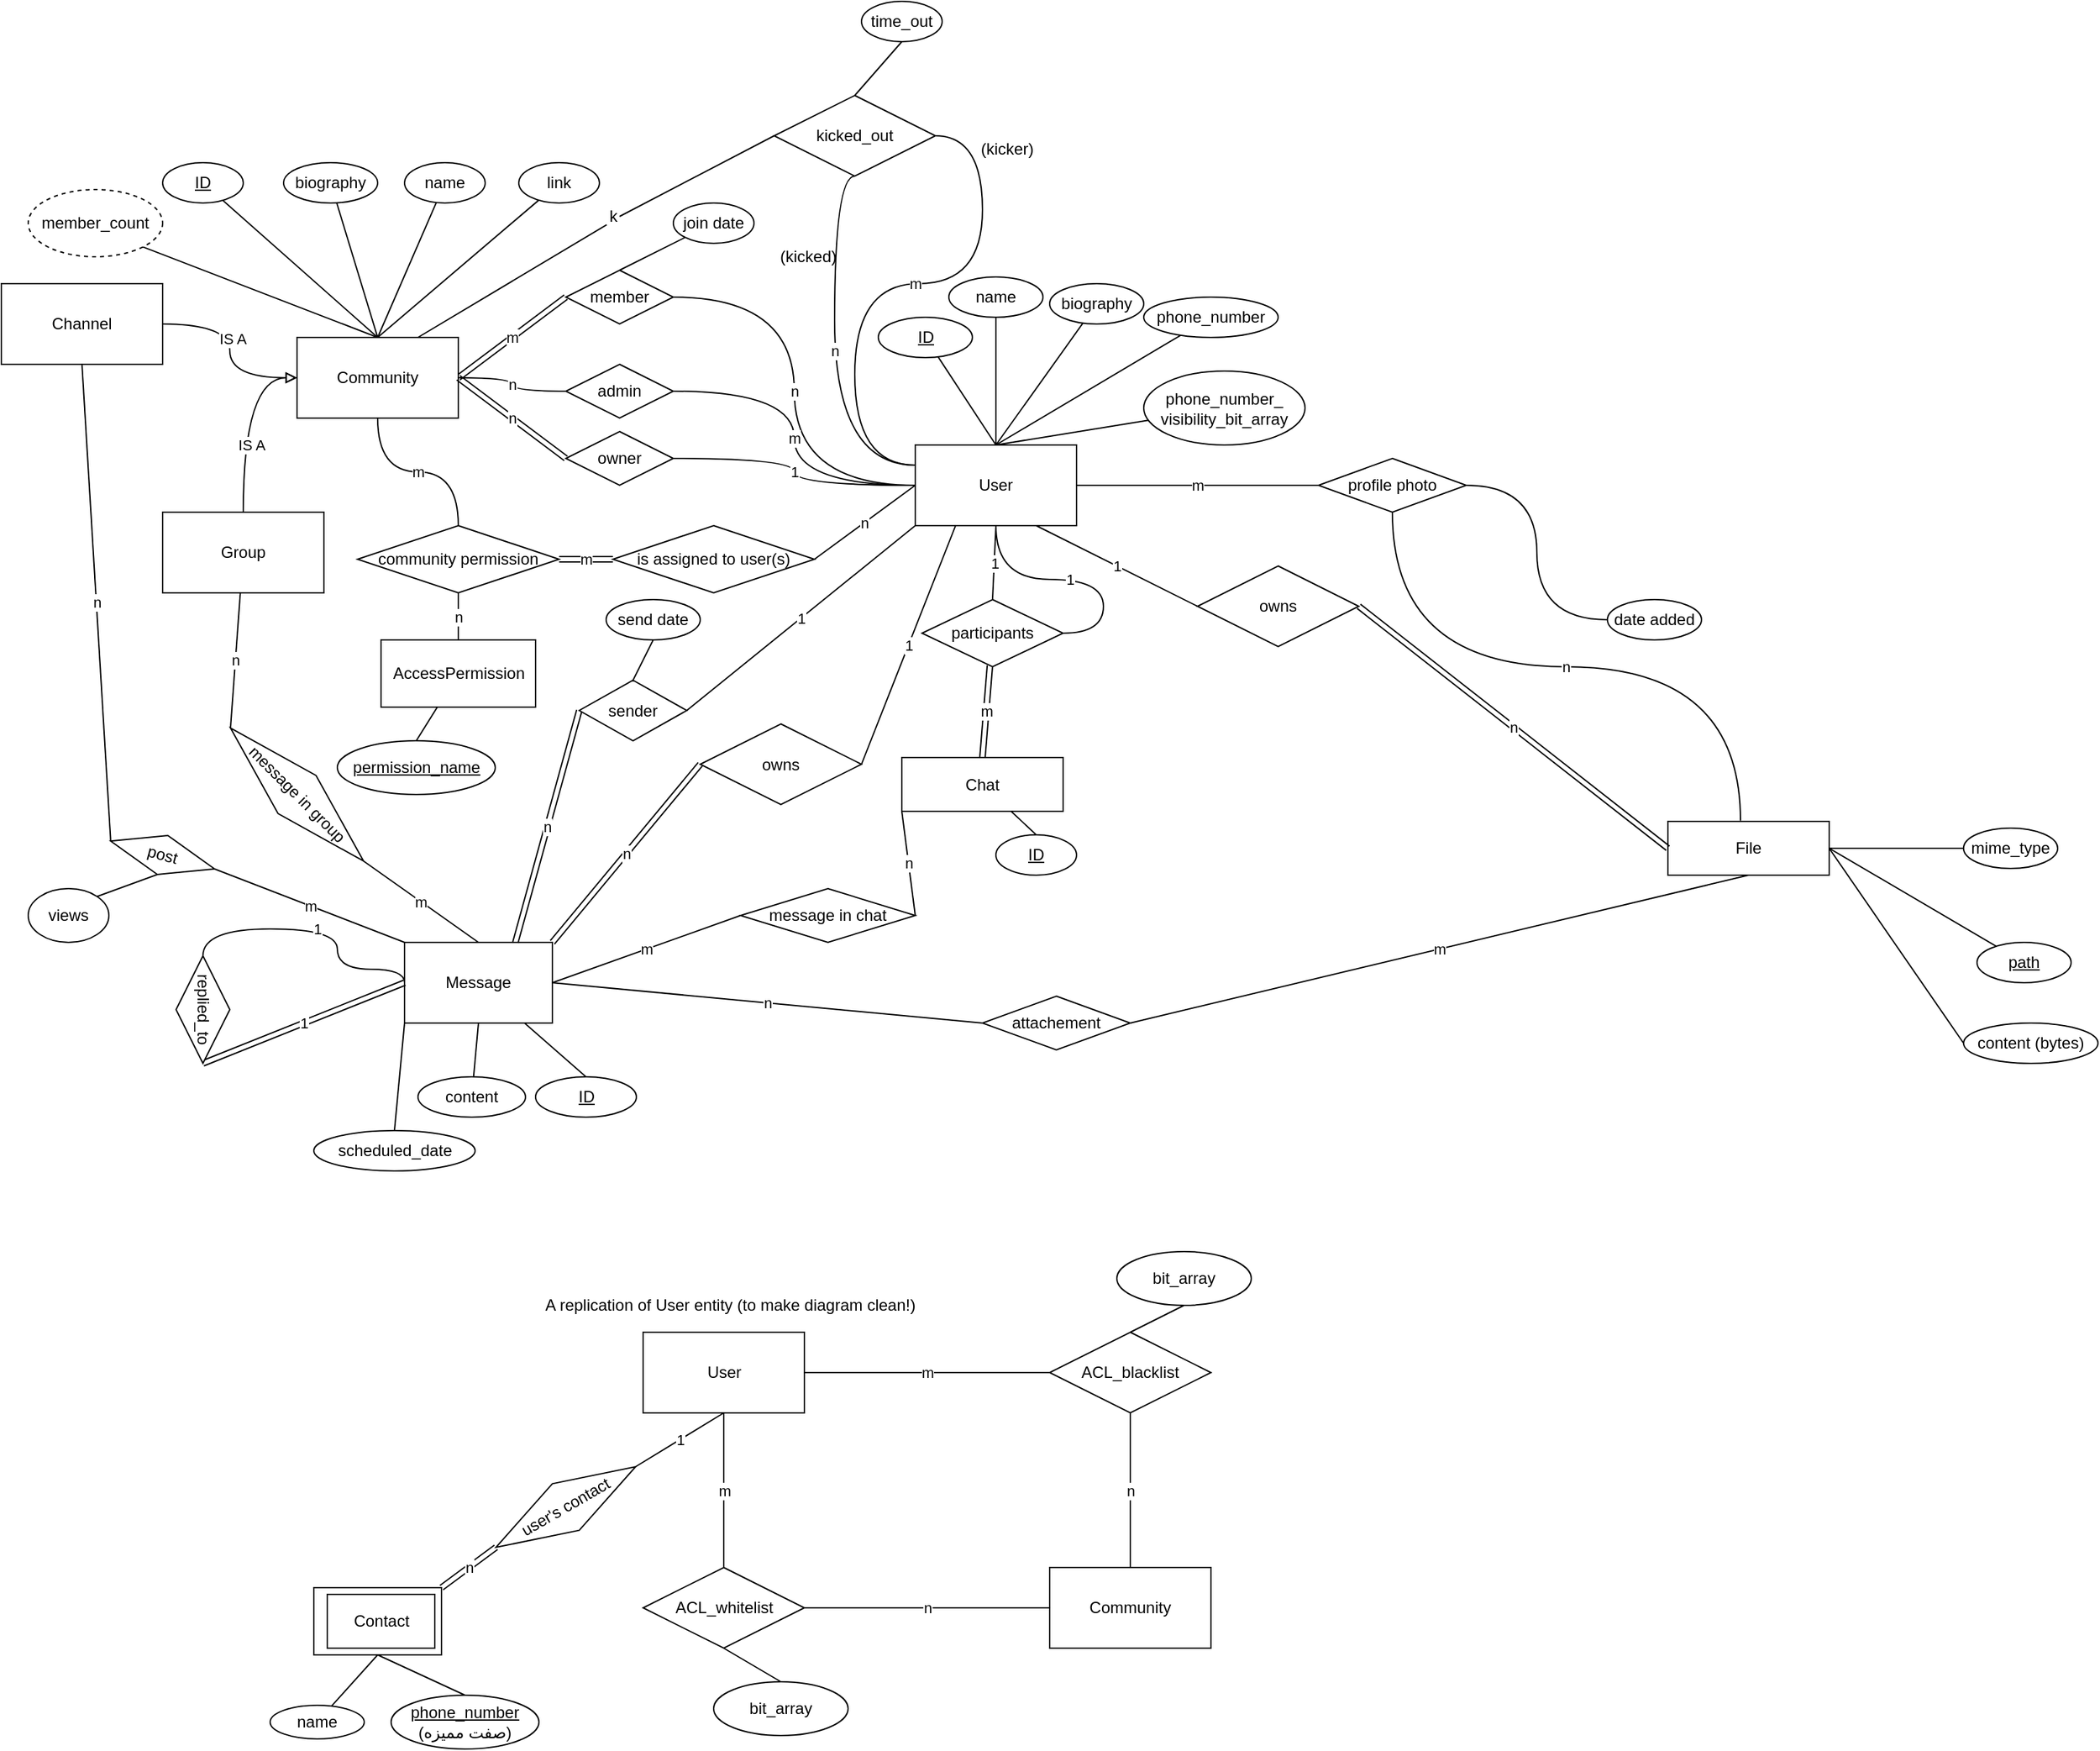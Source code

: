<mxfile version="14.0.1" type="device"><diagram id="_lCL3VRd95EIsPDW1RLc" name="Page-1"><mxGraphModel dx="1278" dy="2202" grid="1" gridSize="10" guides="1" tooltips="1" connect="1" arrows="1" fold="1" page="1" pageScale="1" pageWidth="1169" pageHeight="1654" math="0" shadow="0"><root><mxCell id="0"/><mxCell id="1" parent="0"/><mxCell id="Ea_ISK7L3w87K4YirpPS-17" style="edgeStyle=orthogonalEdgeStyle;curved=1;rounded=0;orthogonalLoop=1;jettySize=auto;html=1;exitX=0.5;exitY=0;exitDx=0;exitDy=0;startArrow=none;startFill=0;endArrow=block;endFill=0;strokeColor=#000000;entryX=0;entryY=0.5;entryDx=0;entryDy=0;entryPerimeter=0;" parent="1" source="RYO13VKIk0pGTePvBSoM-2" target="Ea_ISK7L3w87K4YirpPS-15" edge="1"><mxGeometry relative="1" as="geometry"><mxPoint x="200" y="150" as="targetPoint"/></mxGeometry></mxCell><mxCell id="Ea_ISK7L3w87K4YirpPS-19" value="IS A" style="edgeLabel;html=1;align=center;verticalAlign=middle;resizable=0;points=[];" parent="Ea_ISK7L3w87K4YirpPS-17" vertex="1" connectable="0"><mxGeometry x="-0.28" y="-6" relative="1" as="geometry"><mxPoint as="offset"/></mxGeometry></mxCell><mxCell id="Ea_ISK7L3w87K4YirpPS-93" value="n" style="edgeStyle=none;orthogonalLoop=1;jettySize=auto;html=1;entryX=0;entryY=0.5;entryDx=0;entryDy=0;startArrow=none;startFill=0;endArrow=none;endFill=0;strokeColor=#000000;" parent="1" source="RYO13VKIk0pGTePvBSoM-2" target="Ea_ISK7L3w87K4YirpPS-91" edge="1"><mxGeometry relative="1" as="geometry"/></mxCell><mxCell id="RYO13VKIk0pGTePvBSoM-2" value="Group" style="rounded=0;whiteSpace=wrap;html=1;" parent="1" vertex="1"><mxGeometry x="130" y="270" width="120" height="60" as="geometry"/></mxCell><mxCell id="Ea_ISK7L3w87K4YirpPS-22" value="n" style="edgeStyle=orthogonalEdgeStyle;curved=1;orthogonalLoop=1;jettySize=auto;html=1;exitX=0;exitY=0.5;exitDx=0;exitDy=0;entryX=1;entryY=0.5;entryDx=0;entryDy=0;startArrow=none;startFill=0;endArrow=none;endFill=0;strokeColor=#000000;" parent="1" source="RYO13VKIk0pGTePvBSoM-3" target="Ea_ISK7L3w87K4YirpPS-20" edge="1"><mxGeometry relative="1" as="geometry"/></mxCell><mxCell id="Ea_ISK7L3w87K4YirpPS-24" value="m" style="edgeStyle=orthogonalEdgeStyle;curved=1;orthogonalLoop=1;jettySize=auto;html=1;exitX=0;exitY=0.5;exitDx=0;exitDy=0;entryX=1;entryY=0.5;entryDx=0;entryDy=0;startArrow=none;startFill=0;endArrow=none;endFill=0;strokeColor=#000000;" parent="1" source="RYO13VKIk0pGTePvBSoM-3" target="Ea_ISK7L3w87K4YirpPS-23" edge="1"><mxGeometry relative="1" as="geometry"/></mxCell><mxCell id="Ea_ISK7L3w87K4YirpPS-76" value="1" style="edgeStyle=none;orthogonalLoop=1;jettySize=auto;html=1;exitX=0;exitY=1;exitDx=0;exitDy=0;entryX=1;entryY=0.5;entryDx=0;entryDy=0;startArrow=none;startFill=0;endArrow=none;endFill=0;strokeColor=#000000;" parent="1" source="RYO13VKIk0pGTePvBSoM-3" target="Ea_ISK7L3w87K4YirpPS-73" edge="1"><mxGeometry relative="1" as="geometry"/></mxCell><mxCell id="RYO13VKIk0pGTePvBSoM-3" value="User" style="rounded=0;whiteSpace=wrap;html=1;" parent="1" vertex="1"><mxGeometry x="690" y="220" width="120" height="60" as="geometry"/></mxCell><mxCell id="Ea_ISK7L3w87K4YirpPS-81" style="edgeStyle=none;orthogonalLoop=1;jettySize=auto;html=1;entryX=0.5;entryY=0;entryDx=0;entryDy=0;startArrow=none;startFill=0;endArrow=none;endFill=0;strokeColor=#000000;" parent="1" source="RYO13VKIk0pGTePvBSoM-4" target="Ea_ISK7L3w87K4YirpPS-80" edge="1"><mxGeometry relative="1" as="geometry"/></mxCell><mxCell id="Ea_ISK7L3w87K4YirpPS-87" value="n" style="edgeStyle=none;orthogonalLoop=1;jettySize=auto;html=1;exitX=1;exitY=0.5;exitDx=0;exitDy=0;entryX=0;entryY=0.5;entryDx=0;entryDy=0;startArrow=none;startFill=0;endArrow=none;endFill=0;strokeColor=#000000;" parent="1" source="RYO13VKIk0pGTePvBSoM-4" target="Ea_ISK7L3w87K4YirpPS-85" edge="1"><mxGeometry relative="1" as="geometry"/></mxCell><mxCell id="Ea_ISK7L3w87K4YirpPS-124" style="edgeStyle=none;orthogonalLoop=1;jettySize=auto;html=1;exitX=0;exitY=1;exitDx=0;exitDy=0;entryX=0.5;entryY=0;entryDx=0;entryDy=0;startArrow=none;startFill=0;endArrow=none;endFill=0;strokeColor=#000000;" parent="1" source="RYO13VKIk0pGTePvBSoM-4" target="Ea_ISK7L3w87K4YirpPS-123" edge="1"><mxGeometry relative="1" as="geometry"/></mxCell><mxCell id="Ea_ISK7L3w87K4YirpPS-126" value="1" style="edgeStyle=orthogonalEdgeStyle;orthogonalLoop=1;jettySize=auto;html=1;exitX=0;exitY=0.5;exitDx=0;exitDy=0;entryX=0;entryY=0.5;entryDx=0;entryDy=0;startArrow=none;startFill=0;endArrow=none;endFill=0;strokeColor=#000000;curved=1;" parent="1" source="RYO13VKIk0pGTePvBSoM-4" target="Ea_ISK7L3w87K4YirpPS-125" edge="1"><mxGeometry relative="1" as="geometry"><Array as="points"><mxPoint x="310" y="610"/><mxPoint x="260" y="610"/><mxPoint x="260" y="580"/><mxPoint x="160" y="580"/></Array></mxGeometry></mxCell><mxCell id="RYO13VKIk0pGTePvBSoM-4" value="Message" style="rounded=0;whiteSpace=wrap;html=1;" parent="1" vertex="1"><mxGeometry x="310" y="590" width="110" height="60" as="geometry"/></mxCell><mxCell id="Ea_ISK7L3w87K4YirpPS-65" style="edgeStyle=none;orthogonalLoop=1;jettySize=auto;html=1;entryX=0.5;entryY=0;entryDx=0;entryDy=0;startArrow=none;startFill=0;endArrow=none;endFill=0;strokeColor=#000000;" parent="1" source="RYO13VKIk0pGTePvBSoM-5" target="Ea_ISK7L3w87K4YirpPS-64" edge="1"><mxGeometry relative="1" as="geometry"/></mxCell><mxCell id="RYO13VKIk0pGTePvBSoM-5" value="AccessPermission" style="rounded=0;whiteSpace=wrap;html=1;" parent="1" vertex="1"><mxGeometry x="292.5" y="365" width="115" height="50" as="geometry"/></mxCell><mxCell id="Ea_ISK7L3w87K4YirpPS-47" style="edgeStyle=orthogonalEdgeStyle;curved=1;orthogonalLoop=1;jettySize=auto;html=1;entryX=0;entryY=0.5;entryDx=0;entryDy=0;startArrow=none;startFill=0;endArrow=none;endFill=0;strokeColor=#000000;" parent="1" source="RYO13VKIk0pGTePvBSoM-6" target="Ea_ISK7L3w87K4YirpPS-46" edge="1"><mxGeometry relative="1" as="geometry"/></mxCell><mxCell id="Ea_ISK7L3w87K4YirpPS-86" value="m" style="orthogonalLoop=1;jettySize=auto;html=1;exitX=0.5;exitY=1;exitDx=0;exitDy=0;entryX=1;entryY=0.5;entryDx=0;entryDy=0;startArrow=none;startFill=0;endArrow=none;endFill=0;strokeColor=#000000;" parent="1" source="RYO13VKIk0pGTePvBSoM-6" target="Ea_ISK7L3w87K4YirpPS-85" edge="1"><mxGeometry relative="1" as="geometry"/></mxCell><mxCell id="RYO13VKIk0pGTePvBSoM-6" value="File" style="rounded=0;whiteSpace=wrap;html=1;" parent="1" vertex="1"><mxGeometry x="1250" y="500" width="120" height="40" as="geometry"/></mxCell><mxCell id="Ea_ISK7L3w87K4YirpPS-16" style="edgeStyle=orthogonalEdgeStyle;curved=1;rounded=0;orthogonalLoop=1;jettySize=auto;html=1;entryX=0;entryY=0.5;entryDx=0;entryDy=0;startArrow=none;startFill=0;endArrow=block;endFill=0;strokeColor=#000000;" parent="1" source="Ea_ISK7L3w87K4YirpPS-1" target="Ea_ISK7L3w87K4YirpPS-15" edge="1"><mxGeometry relative="1" as="geometry"/></mxCell><mxCell id="Ea_ISK7L3w87K4YirpPS-18" value="IS A" style="edgeLabel;html=1;align=center;verticalAlign=middle;resizable=0;points=[];" parent="Ea_ISK7L3w87K4YirpPS-16" vertex="1" connectable="0"><mxGeometry x="-0.138" y="2" relative="1" as="geometry"><mxPoint as="offset"/></mxGeometry></mxCell><mxCell id="Ea_ISK7L3w87K4YirpPS-90" value="n" style="edgeStyle=none;orthogonalLoop=1;jettySize=auto;html=1;exitX=0.5;exitY=1;exitDx=0;exitDy=0;entryX=0;entryY=0.5;entryDx=0;entryDy=0;startArrow=none;startFill=0;endArrow=none;endFill=0;strokeColor=#000000;" parent="1" source="Ea_ISK7L3w87K4YirpPS-1" target="Ea_ISK7L3w87K4YirpPS-88" edge="1"><mxGeometry relative="1" as="geometry"/></mxCell><mxCell id="Ea_ISK7L3w87K4YirpPS-1" value="Channel" style="rounded=0;whiteSpace=wrap;html=1;" parent="1" vertex="1"><mxGeometry x="10" y="100" width="120" height="60" as="geometry"/></mxCell><mxCell id="Ea_ISK7L3w87K4YirpPS-63" style="edgeStyle=none;orthogonalLoop=1;jettySize=auto;html=1;entryX=0.5;entryY=0;entryDx=0;entryDy=0;startArrow=none;startFill=0;endArrow=none;endFill=0;strokeColor=#000000;" parent="1" source="Ea_ISK7L3w87K4YirpPS-2" target="Ea_ISK7L3w87K4YirpPS-62" edge="1"><mxGeometry relative="1" as="geometry"/></mxCell><mxCell id="Ea_ISK7L3w87K4YirpPS-96" value="n" style="edgeStyle=none;orthogonalLoop=1;jettySize=auto;html=1;exitX=0;exitY=1;exitDx=0;exitDy=0;entryX=1;entryY=0.5;entryDx=0;entryDy=0;startArrow=none;startFill=0;endArrow=none;endFill=0;strokeColor=#000000;" parent="1" source="Ea_ISK7L3w87K4YirpPS-2" target="Ea_ISK7L3w87K4YirpPS-95" edge="1"><mxGeometry relative="1" as="geometry"/></mxCell><mxCell id="Ea_ISK7L3w87K4YirpPS-2" value="Chat" style="rounded=0;whiteSpace=wrap;html=1;" parent="1" vertex="1"><mxGeometry x="680" y="452.5" width="120" height="40" as="geometry"/></mxCell><mxCell id="Ea_ISK7L3w87K4YirpPS-48" style="orthogonalLoop=1;jettySize=auto;html=1;entryX=0.5;entryY=0;entryDx=0;entryDy=0;startArrow=none;startFill=0;endArrow=none;endFill=0;strokeColor=#000000;" parent="1" source="Ea_ISK7L3w87K4YirpPS-3" target="Ea_ISK7L3w87K4YirpPS-15" edge="1"><mxGeometry relative="1" as="geometry"/></mxCell><mxCell id="Ea_ISK7L3w87K4YirpPS-3" value="&lt;u&gt;ID&lt;/u&gt;" style="ellipse;whiteSpace=wrap;html=1;" parent="1" vertex="1"><mxGeometry x="130" y="10" width="60" height="30" as="geometry"/></mxCell><mxCell id="Ea_ISK7L3w87K4YirpPS-50" style="edgeStyle=none;orthogonalLoop=1;jettySize=auto;html=1;startArrow=none;startFill=0;endArrow=none;endFill=0;strokeColor=#000000;" parent="1" source="Ea_ISK7L3w87K4YirpPS-4" edge="1"><mxGeometry relative="1" as="geometry"><mxPoint x="290" y="140" as="targetPoint"/></mxGeometry></mxCell><mxCell id="Ea_ISK7L3w87K4YirpPS-4" value="name" style="ellipse;whiteSpace=wrap;html=1;" parent="1" vertex="1"><mxGeometry x="310" y="10" width="60" height="30" as="geometry"/></mxCell><mxCell id="Ea_ISK7L3w87K4YirpPS-49" style="edgeStyle=none;orthogonalLoop=1;jettySize=auto;html=1;entryX=0.5;entryY=0;entryDx=0;entryDy=0;startArrow=none;startFill=0;endArrow=none;endFill=0;strokeColor=#000000;" parent="1" source="Ea_ISK7L3w87K4YirpPS-5" target="Ea_ISK7L3w87K4YirpPS-15" edge="1"><mxGeometry relative="1" as="geometry"/></mxCell><mxCell id="Ea_ISK7L3w87K4YirpPS-5" value="biography" style="ellipse;whiteSpace=wrap;html=1;" parent="1" vertex="1"><mxGeometry x="220" y="10" width="70" height="30" as="geometry"/></mxCell><mxCell id="Ea_ISK7L3w87K4YirpPS-51" style="edgeStyle=none;orthogonalLoop=1;jettySize=auto;html=1;entryX=0.5;entryY=0;entryDx=0;entryDy=0;startArrow=none;startFill=0;endArrow=none;endFill=0;strokeColor=#000000;" parent="1" source="Ea_ISK7L3w87K4YirpPS-6" target="Ea_ISK7L3w87K4YirpPS-15" edge="1"><mxGeometry relative="1" as="geometry"/></mxCell><mxCell id="Ea_ISK7L3w87K4YirpPS-6" value="link" style="ellipse;whiteSpace=wrap;html=1;" parent="1" vertex="1"><mxGeometry x="395" y="10" width="60" height="30" as="geometry"/></mxCell><mxCell id="Ea_ISK7L3w87K4YirpPS-21" value="m" style="orthogonalLoop=1;jettySize=auto;html=1;exitX=1;exitY=0.5;exitDx=0;exitDy=0;entryX=0;entryY=0.5;entryDx=0;entryDy=0;startArrow=none;startFill=0;endArrow=none;endFill=0;strokeColor=#000000;shape=link;" parent="1" source="Ea_ISK7L3w87K4YirpPS-15" target="Ea_ISK7L3w87K4YirpPS-20" edge="1"><mxGeometry relative="1" as="geometry"/></mxCell><mxCell id="Ea_ISK7L3w87K4YirpPS-15" value="Community" style="rounded=0;whiteSpace=wrap;html=1;" parent="1" vertex="1"><mxGeometry x="230" y="140" width="120" height="60" as="geometry"/></mxCell><mxCell id="Ea_ISK7L3w87K4YirpPS-20" value="member" style="rhombus;whiteSpace=wrap;html=1;" parent="1" vertex="1"><mxGeometry x="430" y="90" width="80" height="40" as="geometry"/></mxCell><mxCell id="Ea_ISK7L3w87K4YirpPS-25" value="n" style="edgeStyle=orthogonalEdgeStyle;curved=1;orthogonalLoop=1;jettySize=auto;html=1;exitX=0;exitY=0.5;exitDx=0;exitDy=0;entryX=1;entryY=0.5;entryDx=0;entryDy=0;startArrow=none;startFill=0;endArrow=none;endFill=0;strokeColor=#000000;" parent="1" source="Ea_ISK7L3w87K4YirpPS-23" target="Ea_ISK7L3w87K4YirpPS-15" edge="1"><mxGeometry relative="1" as="geometry"/></mxCell><mxCell id="Ea_ISK7L3w87K4YirpPS-23" value="admin" style="rhombus;whiteSpace=wrap;html=1;" parent="1" vertex="1"><mxGeometry x="430" y="160" width="80" height="40" as="geometry"/></mxCell><mxCell id="Ea_ISK7L3w87K4YirpPS-29" value="m" style="edgeStyle=orthogonalEdgeStyle;curved=1;orthogonalLoop=1;jettySize=auto;html=1;entryX=0.5;entryY=1;entryDx=0;entryDy=0;startArrow=none;startFill=0;endArrow=none;endFill=0;strokeColor=#000000;" parent="1" source="Ea_ISK7L3w87K4YirpPS-28" target="Ea_ISK7L3w87K4YirpPS-15" edge="1"><mxGeometry relative="1" as="geometry"/></mxCell><mxCell id="Ea_ISK7L3w87K4YirpPS-30" value="n" style="edgeStyle=orthogonalEdgeStyle;curved=1;orthogonalLoop=1;jettySize=auto;html=1;exitX=0.5;exitY=1;exitDx=0;exitDy=0;entryX=0.5;entryY=0;entryDx=0;entryDy=0;startArrow=none;startFill=0;endArrow=none;endFill=0;strokeColor=#000000;" parent="1" source="Ea_ISK7L3w87K4YirpPS-28" target="RYO13VKIk0pGTePvBSoM-5" edge="1"><mxGeometry relative="1" as="geometry"/></mxCell><mxCell id="Ea_ISK7L3w87K4YirpPS-28" value="community permission" style="rhombus;whiteSpace=wrap;html=1;" parent="1" vertex="1"><mxGeometry x="275" y="280" width="150" height="50" as="geometry"/></mxCell><mxCell id="Ea_ISK7L3w87K4YirpPS-66" value="n" style="edgeStyle=none;orthogonalLoop=1;jettySize=auto;html=1;exitX=1;exitY=0.5;exitDx=0;exitDy=0;entryX=0;entryY=0.5;entryDx=0;entryDy=0;startArrow=none;startFill=0;endArrow=none;endFill=0;strokeColor=#000000;" parent="1" source="Ea_ISK7L3w87K4YirpPS-33" target="RYO13VKIk0pGTePvBSoM-3" edge="1"><mxGeometry relative="1" as="geometry"/></mxCell><mxCell id="Ea_ISK7L3w87K4YirpPS-68" value="m" style="edgeStyle=none;orthogonalLoop=1;jettySize=auto;html=1;exitX=0;exitY=0.5;exitDx=0;exitDy=0;entryX=1;entryY=0.5;entryDx=0;entryDy=0;startArrow=none;startFill=0;endArrow=none;endFill=0;strokeColor=#000000;shape=link;" parent="1" source="Ea_ISK7L3w87K4YirpPS-33" target="Ea_ISK7L3w87K4YirpPS-28" edge="1"><mxGeometry relative="1" as="geometry"/></mxCell><mxCell id="Ea_ISK7L3w87K4YirpPS-33" value="is assigned to user(s)" style="rhombus;whiteSpace=wrap;html=1;" parent="1" vertex="1"><mxGeometry x="465" y="280" width="150" height="50" as="geometry"/></mxCell><mxCell id="Ea_ISK7L3w87K4YirpPS-52" style="edgeStyle=none;orthogonalLoop=1;jettySize=auto;html=1;entryX=0.5;entryY=0;entryDx=0;entryDy=0;startArrow=none;startFill=0;endArrow=none;endFill=0;strokeColor=#000000;" parent="1" source="Ea_ISK7L3w87K4YirpPS-37" target="RYO13VKIk0pGTePvBSoM-3" edge="1"><mxGeometry relative="1" as="geometry"/></mxCell><mxCell id="Ea_ISK7L3w87K4YirpPS-37" value="&lt;u&gt;ID&lt;/u&gt;" style="ellipse;whiteSpace=wrap;html=1;" parent="1" vertex="1"><mxGeometry x="662.5" y="125" width="70" height="30" as="geometry"/></mxCell><mxCell id="Ea_ISK7L3w87K4YirpPS-54" style="edgeStyle=none;orthogonalLoop=1;jettySize=auto;html=1;entryX=0.5;entryY=0;entryDx=0;entryDy=0;startArrow=none;startFill=0;endArrow=none;endFill=0;strokeColor=#000000;" parent="1" source="Ea_ISK7L3w87K4YirpPS-38" target="RYO13VKIk0pGTePvBSoM-3" edge="1"><mxGeometry relative="1" as="geometry"/></mxCell><mxCell id="Ea_ISK7L3w87K4YirpPS-38" value="biography" style="ellipse;whiteSpace=wrap;html=1;" parent="1" vertex="1"><mxGeometry x="790" y="100" width="70" height="30" as="geometry"/></mxCell><mxCell id="Ea_ISK7L3w87K4YirpPS-53" style="edgeStyle=none;orthogonalLoop=1;jettySize=auto;html=1;startArrow=none;startFill=0;endArrow=none;endFill=0;strokeColor=#000000;" parent="1" source="Ea_ISK7L3w87K4YirpPS-39" edge="1"><mxGeometry relative="1" as="geometry"><mxPoint x="750" y="220" as="targetPoint"/></mxGeometry></mxCell><mxCell id="Ea_ISK7L3w87K4YirpPS-39" value="name" style="ellipse;whiteSpace=wrap;html=1;" parent="1" vertex="1"><mxGeometry x="715" y="95" width="70" height="30" as="geometry"/></mxCell><mxCell id="Ea_ISK7L3w87K4YirpPS-55" style="edgeStyle=none;orthogonalLoop=1;jettySize=auto;html=1;startArrow=none;startFill=0;endArrow=none;endFill=0;strokeColor=#000000;" parent="1" source="Ea_ISK7L3w87K4YirpPS-40" edge="1"><mxGeometry relative="1" as="geometry"><mxPoint x="750" y="220" as="targetPoint"/></mxGeometry></mxCell><mxCell id="Ea_ISK7L3w87K4YirpPS-40" value="phone_number" style="ellipse;whiteSpace=wrap;html=1;" parent="1" vertex="1"><mxGeometry x="860" y="110" width="100" height="30" as="geometry"/></mxCell><mxCell id="Ea_ISK7L3w87K4YirpPS-43" value="n" style="edgeStyle=orthogonalEdgeStyle;curved=1;orthogonalLoop=1;jettySize=auto;html=1;exitX=0.5;exitY=1;exitDx=0;exitDy=0;entryX=0.45;entryY=-0.017;entryDx=0;entryDy=0;entryPerimeter=0;startArrow=none;startFill=0;endArrow=none;endFill=0;strokeColor=#000000;" parent="1" source="Ea_ISK7L3w87K4YirpPS-41" target="RYO13VKIk0pGTePvBSoM-6" edge="1"><mxGeometry relative="1" as="geometry"/></mxCell><mxCell id="Ea_ISK7L3w87K4YirpPS-45" style="edgeStyle=orthogonalEdgeStyle;curved=1;orthogonalLoop=1;jettySize=auto;html=1;entryX=0;entryY=0.5;entryDx=0;entryDy=0;startArrow=none;startFill=0;endArrow=none;endFill=0;strokeColor=#000000;" parent="1" source="Ea_ISK7L3w87K4YirpPS-41" target="Ea_ISK7L3w87K4YirpPS-44" edge="1"><mxGeometry relative="1" as="geometry"/></mxCell><mxCell id="Ea_ISK7L3w87K4YirpPS-41" value="profile photo" style="rhombus;whiteSpace=wrap;html=1;" parent="1" vertex="1"><mxGeometry x="990" y="230" width="110" height="40" as="geometry"/></mxCell><mxCell id="Ea_ISK7L3w87K4YirpPS-44" value="date added" style="ellipse;whiteSpace=wrap;html=1;" parent="1" vertex="1"><mxGeometry x="1205" y="335" width="70" height="30" as="geometry"/></mxCell><mxCell id="Ea_ISK7L3w87K4YirpPS-46" value="mime_type" style="ellipse;whiteSpace=wrap;html=1;" parent="1" vertex="1"><mxGeometry x="1470" y="505" width="70" height="30" as="geometry"/></mxCell><mxCell id="Ea_ISK7L3w87K4YirpPS-58" style="edgeStyle=none;orthogonalLoop=1;jettySize=auto;html=1;entryX=1;entryY=0.5;entryDx=0;entryDy=0;startArrow=none;startFill=0;endArrow=none;endFill=0;strokeColor=#000000;" parent="1" source="Ea_ISK7L3w87K4YirpPS-57" target="RYO13VKIk0pGTePvBSoM-6" edge="1"><mxGeometry relative="1" as="geometry"/></mxCell><mxCell id="Ea_ISK7L3w87K4YirpPS-57" value="&lt;u&gt;path&lt;/u&gt;" style="ellipse;whiteSpace=wrap;html=1;" parent="1" vertex="1"><mxGeometry x="1480" y="590" width="70" height="30" as="geometry"/></mxCell><mxCell id="Ea_ISK7L3w87K4YirpPS-60" value="m" style="edgeStyle=none;orthogonalLoop=1;jettySize=auto;html=1;entryX=0.5;entryY=0;entryDx=0;entryDy=0;startArrow=none;startFill=0;endArrow=none;endFill=0;strokeColor=#000000;shape=link;" parent="1" source="Ea_ISK7L3w87K4YirpPS-59" target="Ea_ISK7L3w87K4YirpPS-2" edge="1"><mxGeometry relative="1" as="geometry"/></mxCell><mxCell id="Ea_ISK7L3w87K4YirpPS-59" value="participants" style="rhombus;whiteSpace=wrap;html=1;" parent="1" vertex="1"><mxGeometry x="695" y="335" width="105" height="50" as="geometry"/></mxCell><mxCell id="Ea_ISK7L3w87K4YirpPS-62" value="&lt;u&gt;ID&lt;/u&gt;" style="ellipse;whiteSpace=wrap;html=1;" parent="1" vertex="1"><mxGeometry x="750" y="510" width="60" height="30" as="geometry"/></mxCell><mxCell id="Ea_ISK7L3w87K4YirpPS-64" value="&lt;u&gt;permission_name&lt;/u&gt;" style="ellipse;whiteSpace=wrap;html=1;" parent="1" vertex="1"><mxGeometry x="260" y="440" width="117.5" height="40" as="geometry"/></mxCell><mxCell id="Ea_ISK7L3w87K4YirpPS-70" style="edgeStyle=none;orthogonalLoop=1;jettySize=auto;html=1;entryX=0.5;entryY=0;entryDx=0;entryDy=0;startArrow=none;startFill=0;endArrow=none;endFill=0;strokeColor=#000000;" parent="1" source="Ea_ISK7L3w87K4YirpPS-69" target="Ea_ISK7L3w87K4YirpPS-20" edge="1"><mxGeometry relative="1" as="geometry"/></mxCell><mxCell id="Ea_ISK7L3w87K4YirpPS-69" value="join date" style="ellipse;whiteSpace=wrap;html=1;" parent="1" vertex="1"><mxGeometry x="510" y="40" width="60" height="30" as="geometry"/></mxCell><mxCell id="Ea_ISK7L3w87K4YirpPS-77" value="n" style="edgeStyle=none;orthogonalLoop=1;jettySize=auto;html=1;exitX=0;exitY=0.5;exitDx=0;exitDy=0;entryX=0.75;entryY=0;entryDx=0;entryDy=0;startArrow=none;startFill=0;endArrow=none;endFill=0;strokeColor=#000000;shape=link;" parent="1" source="Ea_ISK7L3w87K4YirpPS-73" target="RYO13VKIk0pGTePvBSoM-4" edge="1"><mxGeometry relative="1" as="geometry"/></mxCell><mxCell id="Ea_ISK7L3w87K4YirpPS-73" value="sender" style="rhombus;whiteSpace=wrap;html=1;" parent="1" vertex="1"><mxGeometry x="440" y="395" width="80" height="45" as="geometry"/></mxCell><mxCell id="Ea_ISK7L3w87K4YirpPS-94" style="edgeStyle=none;orthogonalLoop=1;jettySize=auto;html=1;exitX=0.5;exitY=1;exitDx=0;exitDy=0;entryX=0.5;entryY=0;entryDx=0;entryDy=0;startArrow=none;startFill=0;endArrow=none;endFill=0;strokeColor=#000000;" parent="1" source="Ea_ISK7L3w87K4YirpPS-78" target="Ea_ISK7L3w87K4YirpPS-73" edge="1"><mxGeometry relative="1" as="geometry"/></mxCell><mxCell id="Ea_ISK7L3w87K4YirpPS-78" value="send date" style="ellipse;whiteSpace=wrap;html=1;" parent="1" vertex="1"><mxGeometry x="460" y="335" width="70" height="30" as="geometry"/></mxCell><mxCell id="Ea_ISK7L3w87K4YirpPS-80" value="&lt;u&gt;ID&lt;/u&gt;" style="ellipse;whiteSpace=wrap;html=1;" parent="1" vertex="1"><mxGeometry x="407.5" y="690" width="75" height="30" as="geometry"/></mxCell><mxCell id="Ea_ISK7L3w87K4YirpPS-83" style="edgeStyle=none;orthogonalLoop=1;jettySize=auto;html=1;entryX=0.5;entryY=1;entryDx=0;entryDy=0;startArrow=none;startFill=0;endArrow=none;endFill=0;strokeColor=#000000;" parent="1" source="Ea_ISK7L3w87K4YirpPS-82" target="RYO13VKIk0pGTePvBSoM-4" edge="1"><mxGeometry relative="1" as="geometry"/></mxCell><mxCell id="Ea_ISK7L3w87K4YirpPS-82" value="content" style="ellipse;whiteSpace=wrap;html=1;" parent="1" vertex="1"><mxGeometry x="320" y="690" width="80" height="30" as="geometry"/></mxCell><mxCell id="Ea_ISK7L3w87K4YirpPS-85" value="attachement" style="rhombus;whiteSpace=wrap;html=1;" parent="1" vertex="1"><mxGeometry x="740" y="630" width="110" height="40" as="geometry"/></mxCell><mxCell id="Ea_ISK7L3w87K4YirpPS-89" value="m" style="edgeStyle=none;orthogonalLoop=1;jettySize=auto;html=1;entryX=0;entryY=0;entryDx=0;entryDy=0;startArrow=none;startFill=0;endArrow=none;endFill=0;strokeColor=#000000;exitX=1;exitY=0.5;exitDx=0;exitDy=0;" parent="1" source="Ea_ISK7L3w87K4YirpPS-88" target="RYO13VKIk0pGTePvBSoM-4" edge="1"><mxGeometry relative="1" as="geometry"/></mxCell><mxCell id="Ea_ISK7L3w87K4YirpPS-88" value="post" style="rhombus;whiteSpace=wrap;html=1;rotation=15;" parent="1" vertex="1"><mxGeometry x="90" y="510" width="80" height="30" as="geometry"/></mxCell><mxCell id="Ea_ISK7L3w87K4YirpPS-92" value="m" style="orthogonalLoop=1;jettySize=auto;html=1;exitX=1;exitY=0.5;exitDx=0;exitDy=0;startArrow=none;startFill=0;endArrow=none;endFill=0;strokeColor=#000000;entryX=0.5;entryY=0;entryDx=0;entryDy=0;" parent="1" source="Ea_ISK7L3w87K4YirpPS-91" target="RYO13VKIk0pGTePvBSoM-4" edge="1"><mxGeometry relative="1" as="geometry"><mxPoint x="350" y="540" as="targetPoint"/></mxGeometry></mxCell><mxCell id="Ea_ISK7L3w87K4YirpPS-91" value="message in group" style="rhombus;whiteSpace=wrap;html=1;rotation=45;" parent="1" vertex="1"><mxGeometry x="160" y="460" width="140" height="40" as="geometry"/></mxCell><mxCell id="Ea_ISK7L3w87K4YirpPS-97" value="m" style="edgeStyle=none;orthogonalLoop=1;jettySize=auto;html=1;exitX=0;exitY=0.5;exitDx=0;exitDy=0;entryX=1;entryY=0.5;entryDx=0;entryDy=0;startArrow=none;startFill=0;endArrow=none;endFill=0;strokeColor=#000000;" parent="1" source="Ea_ISK7L3w87K4YirpPS-95" target="RYO13VKIk0pGTePvBSoM-4" edge="1"><mxGeometry relative="1" as="geometry"/></mxCell><mxCell id="Ea_ISK7L3w87K4YirpPS-95" value="message in chat" style="rhombus;whiteSpace=wrap;html=1;" parent="1" vertex="1"><mxGeometry x="560" y="550" width="130" height="40" as="geometry"/></mxCell><mxCell id="Ea_ISK7L3w87K4YirpPS-100" style="edgeStyle=none;orthogonalLoop=1;jettySize=auto;html=1;exitX=1;exitY=1;exitDx=0;exitDy=0;startArrow=none;startFill=0;endArrow=none;endFill=0;strokeColor=#000000;" parent="1" source="Ea_ISK7L3w87K4YirpPS-99" edge="1"><mxGeometry relative="1" as="geometry"><mxPoint x="290" y="140" as="targetPoint"/></mxGeometry></mxCell><mxCell id="Ea_ISK7L3w87K4YirpPS-99" value="member_count" style="ellipse;whiteSpace=wrap;html=1;dashed=1;" parent="1" vertex="1"><mxGeometry x="30" y="30" width="100" height="50" as="geometry"/></mxCell><mxCell id="Ea_ISK7L3w87K4YirpPS-103" value="1" style="edgeStyle=orthogonalEdgeStyle;orthogonalLoop=1;jettySize=auto;html=1;entryX=0;entryY=0.5;entryDx=0;entryDy=0;startArrow=none;startFill=0;endArrow=none;endFill=0;strokeColor=#000000;curved=1;" parent="1" source="Ea_ISK7L3w87K4YirpPS-101" target="RYO13VKIk0pGTePvBSoM-3" edge="1"><mxGeometry relative="1" as="geometry"/></mxCell><mxCell id="Ea_ISK7L3w87K4YirpPS-104" value="n" style="orthogonalLoop=1;jettySize=auto;html=1;exitX=0;exitY=0.5;exitDx=0;exitDy=0;entryX=1;entryY=0.5;entryDx=0;entryDy=0;startArrow=none;startFill=0;endArrow=none;endFill=0;strokeColor=#000000;shape=link;" parent="1" source="Ea_ISK7L3w87K4YirpPS-101" target="Ea_ISK7L3w87K4YirpPS-15" edge="1"><mxGeometry relative="1" as="geometry"/></mxCell><mxCell id="Ea_ISK7L3w87K4YirpPS-101" value="owner" style="rhombus;whiteSpace=wrap;html=1;" parent="1" vertex="1"><mxGeometry x="430" y="210" width="80" height="40" as="geometry"/></mxCell><mxCell id="Ea_ISK7L3w87K4YirpPS-107" value="User" style="rounded=0;whiteSpace=wrap;html=1;" parent="1" vertex="1"><mxGeometry x="487.5" y="880" width="120" height="60" as="geometry"/></mxCell><mxCell id="Ea_ISK7L3w87K4YirpPS-108" value="A replication of User entity (to make diagram clean!) " style="text;html=1;strokeColor=none;fillColor=none;align=center;verticalAlign=middle;whiteSpace=wrap;rounded=0;" parent="1" vertex="1"><mxGeometry x="400" y="850" width="305" height="20" as="geometry"/></mxCell><mxCell id="Ea_ISK7L3w87K4YirpPS-111" value="" style="rounded=0;whiteSpace=wrap;html=1;strokeColor=#000000;" parent="1" vertex="1"><mxGeometry x="242.5" y="1070" width="95" height="50" as="geometry"/></mxCell><mxCell id="Ea_ISK7L3w87K4YirpPS-112" value="Contact" style="rounded=0;whiteSpace=wrap;html=1;strokeColor=#000000;" parent="1" vertex="1"><mxGeometry x="252.5" y="1075" width="80" height="40" as="geometry"/></mxCell><mxCell id="Ea_ISK7L3w87K4YirpPS-114" value="1" style="edgeStyle=none;orthogonalLoop=1;jettySize=auto;html=1;exitX=1;exitY=0.5;exitDx=0;exitDy=0;entryX=0.5;entryY=1;entryDx=0;entryDy=0;startArrow=none;startFill=0;endArrow=none;endFill=0;strokeColor=#000000;" parent="1" source="Ea_ISK7L3w87K4YirpPS-113" target="Ea_ISK7L3w87K4YirpPS-107" edge="1"><mxGeometry relative="1" as="geometry"/></mxCell><mxCell id="Ea_ISK7L3w87K4YirpPS-116" value="n" style="edgeStyle=none;orthogonalLoop=1;jettySize=auto;html=1;exitX=0;exitY=0.5;exitDx=0;exitDy=0;entryX=1;entryY=0;entryDx=0;entryDy=0;startArrow=none;startFill=0;endArrow=none;endFill=0;strokeColor=#000000;shape=link;" parent="1" source="Ea_ISK7L3w87K4YirpPS-113" target="Ea_ISK7L3w87K4YirpPS-111" edge="1"><mxGeometry relative="1" as="geometry"/></mxCell><mxCell id="Ea_ISK7L3w87K4YirpPS-113" value="user's contact" style="rhombus;whiteSpace=wrap;html=1;strokeColor=#000000;rotation=-30;" parent="1" vertex="1"><mxGeometry x="370" y="990" width="120" height="40" as="geometry"/></mxCell><mxCell id="Ea_ISK7L3w87K4YirpPS-120" style="edgeStyle=none;orthogonalLoop=1;jettySize=auto;html=1;exitX=0.5;exitY=0;exitDx=0;exitDy=0;startArrow=none;startFill=0;endArrow=none;endFill=0;strokeColor=#000000;" parent="1" source="Ea_ISK7L3w87K4YirpPS-117" edge="1"><mxGeometry relative="1" as="geometry"><mxPoint x="290" y="1120" as="targetPoint"/></mxGeometry></mxCell><mxCell id="Ea_ISK7L3w87K4YirpPS-117" value="&lt;u&gt;phone_number&lt;/u&gt; (صفت ممیزه)" style="ellipse;whiteSpace=wrap;html=1;strokeColor=#000000;" parent="1" vertex="1"><mxGeometry x="300" y="1150" width="110" height="40" as="geometry"/></mxCell><mxCell id="Ea_ISK7L3w87K4YirpPS-119" style="edgeStyle=none;orthogonalLoop=1;jettySize=auto;html=1;entryX=0.5;entryY=1;entryDx=0;entryDy=0;startArrow=none;startFill=0;endArrow=none;endFill=0;strokeColor=#000000;" parent="1" source="Ea_ISK7L3w87K4YirpPS-118" target="Ea_ISK7L3w87K4YirpPS-111" edge="1"><mxGeometry relative="1" as="geometry"/></mxCell><mxCell id="Ea_ISK7L3w87K4YirpPS-118" value="name" style="ellipse;whiteSpace=wrap;html=1;strokeColor=#000000;" parent="1" vertex="1"><mxGeometry x="210" y="1157.5" width="70" height="25" as="geometry"/></mxCell><mxCell id="Ea_ISK7L3w87K4YirpPS-122" style="edgeStyle=none;orthogonalLoop=1;jettySize=auto;html=1;exitX=0;exitY=0.5;exitDx=0;exitDy=0;entryX=1;entryY=0.5;entryDx=0;entryDy=0;startArrow=none;startFill=0;endArrow=none;endFill=0;strokeColor=#000000;" parent="1" source="Ea_ISK7L3w87K4YirpPS-121" target="RYO13VKIk0pGTePvBSoM-6" edge="1"><mxGeometry relative="1" as="geometry"/></mxCell><mxCell id="Ea_ISK7L3w87K4YirpPS-121" value="content (bytes)" style="ellipse;whiteSpace=wrap;html=1;" parent="1" vertex="1"><mxGeometry x="1470" y="650" width="100" height="30" as="geometry"/></mxCell><mxCell id="Ea_ISK7L3w87K4YirpPS-123" value="scheduled_date" style="ellipse;whiteSpace=wrap;html=1;" parent="1" vertex="1"><mxGeometry x="242.5" y="730" width="120" height="30" as="geometry"/></mxCell><mxCell id="Ea_ISK7L3w87K4YirpPS-127" value="1" style="orthogonalLoop=1;jettySize=auto;html=1;exitX=1;exitY=0.5;exitDx=0;exitDy=0;entryX=0;entryY=0.5;entryDx=0;entryDy=0;startArrow=none;startFill=0;endArrow=none;endFill=0;strokeColor=#000000;shape=link;" parent="1" source="Ea_ISK7L3w87K4YirpPS-125" target="RYO13VKIk0pGTePvBSoM-4" edge="1"><mxGeometry relative="1" as="geometry"/></mxCell><mxCell id="Ea_ISK7L3w87K4YirpPS-125" value="replied_to" style="rhombus;whiteSpace=wrap;html=1;strokeColor=#000000;rotation=90;" parent="1" vertex="1"><mxGeometry x="120" y="620" width="80" height="40" as="geometry"/></mxCell><mxCell id="m1ujiWEY5jE0GczKq9BO-2" value="owns" style="shape=rhombus;perimeter=rhombusPerimeter;whiteSpace=wrap;html=1;align=center;" parent="1" vertex="1"><mxGeometry x="900" y="310" width="120" height="60" as="geometry"/></mxCell><mxCell id="m1ujiWEY5jE0GczKq9BO-3" value="n" style="edgeStyle=none;orthogonalLoop=1;jettySize=auto;html=1;exitX=0;exitY=0.5;exitDx=0;exitDy=0;entryX=1;entryY=0.5;entryDx=0;entryDy=0;startArrow=none;startFill=0;endArrow=none;endFill=0;strokeColor=#000000;shape=link;" parent="1" source="RYO13VKIk0pGTePvBSoM-6" target="m1ujiWEY5jE0GczKq9BO-2" edge="1"><mxGeometry relative="1" as="geometry"><mxPoint x="1050" y="412.5" as="sourcePoint"/><mxPoint x="970" y="500" as="targetPoint"/></mxGeometry></mxCell><mxCell id="m1ujiWEY5jE0GczKq9BO-4" value="1" style="edgeStyle=none;orthogonalLoop=1;jettySize=auto;html=1;exitX=0;exitY=0.5;exitDx=0;exitDy=0;entryX=0.75;entryY=1;entryDx=0;entryDy=0;startArrow=none;startFill=0;endArrow=none;endFill=0;strokeColor=#000000;" parent="1" source="m1ujiWEY5jE0GczKq9BO-2" target="RYO13VKIk0pGTePvBSoM-3" edge="1"><mxGeometry relative="1" as="geometry"><mxPoint x="700" y="290" as="sourcePoint"/><mxPoint x="590" y="512.5" as="targetPoint"/></mxGeometry></mxCell><mxCell id="m1ujiWEY5jE0GczKq9BO-6" value="m" style="edgeStyle=orthogonalEdgeStyle;curved=1;orthogonalLoop=2;jettySize=auto;html=1;exitX=0;exitY=0.5;exitDx=0;exitDy=0;entryX=1;entryY=0.5;entryDx=0;entryDy=0;startArrow=none;startFill=0;endArrow=none;endFill=0;strokeColor=#000000;" parent="1" source="Ea_ISK7L3w87K4YirpPS-41" target="RYO13VKIk0pGTePvBSoM-3" edge="1"><mxGeometry relative="1" as="geometry"><mxPoint x="1100" y="334.97" as="sourcePoint"/><mxPoint x="920" y="264.97" as="targetPoint"/></mxGeometry></mxCell><mxCell id="m1ujiWEY5jE0GczKq9BO-21" value="owns" style="shape=rhombus;perimeter=rhombusPerimeter;whiteSpace=wrap;html=1;align=center;" parent="1" vertex="1"><mxGeometry x="530" y="427.5" width="120" height="60" as="geometry"/></mxCell><mxCell id="m1ujiWEY5jE0GczKq9BO-24" value="n" style="edgeStyle=none;orthogonalLoop=1;jettySize=auto;html=1;exitX=1;exitY=0;exitDx=0;exitDy=0;entryX=0;entryY=0.5;entryDx=0;entryDy=0;startArrow=none;startFill=0;endArrow=none;endFill=0;strokeColor=#000000;shape=link;" parent="1" source="RYO13VKIk0pGTePvBSoM-4" target="m1ujiWEY5jE0GczKq9BO-21" edge="1"><mxGeometry relative="1" as="geometry"><mxPoint x="680" y="527.5" as="sourcePoint"/><mxPoint x="450" y="477.5" as="targetPoint"/></mxGeometry></mxCell><mxCell id="m1ujiWEY5jE0GczKq9BO-25" value="1" style="edgeStyle=none;orthogonalLoop=1;jettySize=auto;html=1;exitX=1;exitY=0.5;exitDx=0;exitDy=0;entryX=0.25;entryY=1;entryDx=0;entryDy=0;startArrow=none;startFill=0;endArrow=none;endFill=0;strokeColor=#000000;" parent="1" source="m1ujiWEY5jE0GczKq9BO-21" target="RYO13VKIk0pGTePvBSoM-3" edge="1"><mxGeometry relative="1" as="geometry"><mxPoint x="540" y="510" as="sourcePoint"/><mxPoint x="420" y="320" as="targetPoint"/></mxGeometry></mxCell><mxCell id="m1ujiWEY5jE0GczKq9BO-28" style="edgeStyle=none;orthogonalLoop=1;jettySize=auto;html=1;exitX=0.5;exitY=1;exitDx=0;exitDy=0;startArrow=none;startFill=0;endArrow=none;endFill=0;strokeColor=#000000;entryX=1;entryY=0;entryDx=0;entryDy=0;" parent="1" source="Ea_ISK7L3w87K4YirpPS-88" target="m1ujiWEY5jE0GczKq9BO-29" edge="1"><mxGeometry relative="1" as="geometry"><mxPoint x="17.5" y="470" as="sourcePoint"/><mxPoint x="110" y="570" as="targetPoint"/></mxGeometry></mxCell><mxCell id="m1ujiWEY5jE0GczKq9BO-29" value="views" style="ellipse;whiteSpace=wrap;html=1;align=center;" parent="1" vertex="1"><mxGeometry x="30" y="550" width="60" height="40" as="geometry"/></mxCell><mxCell id="mLCT4cB3AiPEMnbjOMph-1" value="kicked_out" style="shape=rhombus;perimeter=rhombusPerimeter;whiteSpace=wrap;html=1;align=center;" vertex="1" parent="1"><mxGeometry x="585" y="-40" width="120" height="60" as="geometry"/></mxCell><mxCell id="mLCT4cB3AiPEMnbjOMph-3" value="n" style="edgeStyle=orthogonalEdgeStyle;curved=1;orthogonalLoop=1;jettySize=auto;html=1;exitX=0;exitY=0.25;exitDx=0;exitDy=0;entryX=0.5;entryY=1;entryDx=0;entryDy=0;startArrow=none;startFill=0;endArrow=none;endFill=0;strokeColor=#000000;" edge="1" parent="1" source="RYO13VKIk0pGTePvBSoM-3" target="mLCT4cB3AiPEMnbjOMph-1"><mxGeometry relative="1" as="geometry"><mxPoint x="700" y="260" as="sourcePoint"/><mxPoint x="520" y="120" as="targetPoint"/><Array as="points"><mxPoint x="630" y="235"/><mxPoint x="630" y="20"/></Array></mxGeometry></mxCell><mxCell id="mLCT4cB3AiPEMnbjOMph-4" value="(kicked)" style="text;html=1;align=center;verticalAlign=middle;resizable=0;points=[];autosize=1;" vertex="1" parent="1"><mxGeometry x="580" y="70" width="60" height="20" as="geometry"/></mxCell><mxCell id="mLCT4cB3AiPEMnbjOMph-6" value="m" style="edgeStyle=orthogonalEdgeStyle;curved=1;orthogonalLoop=1;jettySize=auto;html=1;exitX=0;exitY=0.25;exitDx=0;exitDy=0;entryX=1;entryY=0.5;entryDx=0;entryDy=0;startArrow=none;startFill=0;endArrow=none;endFill=0;strokeColor=#000000;" edge="1" parent="1" source="RYO13VKIk0pGTePvBSoM-3" target="mLCT4cB3AiPEMnbjOMph-1"><mxGeometry x="0.071" relative="1" as="geometry"><mxPoint x="700" y="260" as="sourcePoint"/><mxPoint x="520" y="190" as="targetPoint"/><Array as="points"><mxPoint x="645" y="235"/><mxPoint x="645" y="100"/><mxPoint x="740" y="100"/><mxPoint x="740" y="-10"/></Array><mxPoint as="offset"/></mxGeometry></mxCell><mxCell id="mLCT4cB3AiPEMnbjOMph-7" value="(kicker)" style="text;html=1;align=center;verticalAlign=middle;resizable=0;points=[];autosize=1;" vertex="1" parent="1"><mxGeometry x="732.5" y="-10" width="50" height="20" as="geometry"/></mxCell><mxCell id="mLCT4cB3AiPEMnbjOMph-20" value="" style="endArrow=none;html=1;entryX=0;entryY=0.5;entryDx=0;entryDy=0;" edge="1" parent="1" target="mLCT4cB3AiPEMnbjOMph-1"><mxGeometry width="50" height="50" relative="1" as="geometry"><mxPoint x="470" y="50" as="sourcePoint"/><mxPoint x="730" y="110" as="targetPoint"/></mxGeometry></mxCell><mxCell id="mLCT4cB3AiPEMnbjOMph-21" value="" style="endArrow=none;html=1;exitX=0.75;exitY=0;exitDx=0;exitDy=0;entryX=0.27;entryY=0.81;entryDx=0;entryDy=0;entryPerimeter=0;" edge="1" parent="1" source="Ea_ISK7L3w87K4YirpPS-15" target="mLCT4cB3AiPEMnbjOMph-22"><mxGeometry width="50" height="50" relative="1" as="geometry"><mxPoint x="320" y="140" as="sourcePoint"/><mxPoint x="430" y="80" as="targetPoint"/></mxGeometry></mxCell><mxCell id="mLCT4cB3AiPEMnbjOMph-22" value="k" style="text;html=1;align=center;verticalAlign=middle;resizable=0;points=[];autosize=1;" vertex="1" parent="1"><mxGeometry x="455" y="40" width="20" height="20" as="geometry"/></mxCell><mxCell id="mLCT4cB3AiPEMnbjOMph-25" value="time_out" style="ellipse;whiteSpace=wrap;html=1;" vertex="1" parent="1"><mxGeometry x="650" y="-110" width="60" height="30" as="geometry"/></mxCell><mxCell id="mLCT4cB3AiPEMnbjOMph-26" style="edgeStyle=none;orthogonalLoop=1;jettySize=auto;html=1;startArrow=none;startFill=0;endArrow=none;endFill=0;strokeColor=#000000;entryX=0.5;entryY=0;entryDx=0;entryDy=0;exitX=0.5;exitY=1;exitDx=0;exitDy=0;" edge="1" parent="1" source="mLCT4cB3AiPEMnbjOMph-25" target="mLCT4cB3AiPEMnbjOMph-1"><mxGeometry relative="1" as="geometry"><mxPoint x="300" y="150" as="targetPoint"/><mxPoint x="343.627" y="49.658" as="sourcePoint"/></mxGeometry></mxCell><mxCell id="mLCT4cB3AiPEMnbjOMph-27" value="Community" style="rounded=0;whiteSpace=wrap;html=1;" vertex="1" parent="1"><mxGeometry x="790" y="1055" width="120" height="60" as="geometry"/></mxCell><mxCell id="mLCT4cB3AiPEMnbjOMph-28" value="ACL_blacklist" style="shape=rhombus;perimeter=rhombusPerimeter;whiteSpace=wrap;html=1;align=center;" vertex="1" parent="1"><mxGeometry x="790" y="880" width="120" height="60" as="geometry"/></mxCell><mxCell id="mLCT4cB3AiPEMnbjOMph-29" value="m" style="edgeStyle=orthogonalEdgeStyle;curved=1;orthogonalLoop=2;jettySize=auto;html=1;entryX=1;entryY=0.5;entryDx=0;entryDy=0;startArrow=none;startFill=0;endArrow=none;endFill=0;strokeColor=#000000;exitX=0;exitY=0.5;exitDx=0;exitDy=0;" edge="1" parent="1" source="mLCT4cB3AiPEMnbjOMph-28" target="Ea_ISK7L3w87K4YirpPS-107"><mxGeometry relative="1" as="geometry"><mxPoint x="760" y="910" as="sourcePoint"/><mxPoint x="620" y="909.5" as="targetPoint"/><Array as="points"/></mxGeometry></mxCell><mxCell id="mLCT4cB3AiPEMnbjOMph-30" value="n" style="edgeStyle=orthogonalEdgeStyle;curved=1;orthogonalLoop=1;jettySize=auto;html=1;exitX=0.5;exitY=1;exitDx=0;exitDy=0;entryX=0.5;entryY=0;entryDx=0;entryDy=0;startArrow=none;startFill=0;endArrow=none;endFill=0;strokeColor=#000000;" edge="1" parent="1" source="mLCT4cB3AiPEMnbjOMph-28" target="mLCT4cB3AiPEMnbjOMph-27"><mxGeometry relative="1" as="geometry"><mxPoint x="880" y="980.34" as="sourcePoint"/><mxPoint x="1139" y="1209.66" as="targetPoint"/></mxGeometry></mxCell><mxCell id="mLCT4cB3AiPEMnbjOMph-33" value="ACL_whitelist" style="shape=rhombus;perimeter=rhombusPerimeter;whiteSpace=wrap;html=1;align=center;" vertex="1" parent="1"><mxGeometry x="487.5" y="1055" width="120" height="60" as="geometry"/></mxCell><mxCell id="mLCT4cB3AiPEMnbjOMph-34" value="n" style="edgeStyle=orthogonalEdgeStyle;curved=1;orthogonalLoop=1;jettySize=auto;html=1;exitX=1;exitY=0.5;exitDx=0;exitDy=0;entryX=0;entryY=0.5;entryDx=0;entryDy=0;startArrow=none;startFill=0;endArrow=none;endFill=0;strokeColor=#000000;" edge="1" parent="1" source="mLCT4cB3AiPEMnbjOMph-33" target="mLCT4cB3AiPEMnbjOMph-27"><mxGeometry relative="1" as="geometry"><mxPoint x="694.5" y="1000" as="sourcePoint"/><mxPoint x="694.5" y="1115" as="targetPoint"/></mxGeometry></mxCell><mxCell id="mLCT4cB3AiPEMnbjOMph-35" value="m" style="edgeStyle=orthogonalEdgeStyle;curved=1;orthogonalLoop=2;jettySize=auto;html=1;entryX=0.5;entryY=1;entryDx=0;entryDy=0;startArrow=none;startFill=0;endArrow=none;endFill=0;strokeColor=#000000;exitX=0.5;exitY=0;exitDx=0;exitDy=0;" edge="1" parent="1" source="mLCT4cB3AiPEMnbjOMph-33" target="Ea_ISK7L3w87K4YirpPS-107"><mxGeometry relative="1" as="geometry"><mxPoint x="800" y="920" as="sourcePoint"/><mxPoint x="617.5" y="920" as="targetPoint"/><Array as="points"/></mxGeometry></mxCell><mxCell id="mLCT4cB3AiPEMnbjOMph-36" value="bit_array" style="ellipse;whiteSpace=wrap;html=1;align=center;" vertex="1" parent="1"><mxGeometry x="840" y="820" width="100" height="40" as="geometry"/></mxCell><mxCell id="mLCT4cB3AiPEMnbjOMph-38" value="" style="endArrow=none;html=1;rounded=0;exitX=0.5;exitY=1;exitDx=0;exitDy=0;entryX=0.5;entryY=0;entryDx=0;entryDy=0;" edge="1" parent="1" source="mLCT4cB3AiPEMnbjOMph-36" target="mLCT4cB3AiPEMnbjOMph-28"><mxGeometry relative="1" as="geometry"><mxPoint x="690" y="1020" as="sourcePoint"/><mxPoint x="850" y="1020" as="targetPoint"/></mxGeometry></mxCell><mxCell id="mLCT4cB3AiPEMnbjOMph-39" value="bit_array" style="ellipse;whiteSpace=wrap;html=1;align=center;" vertex="1" parent="1"><mxGeometry x="540" y="1140" width="100" height="40" as="geometry"/></mxCell><mxCell id="mLCT4cB3AiPEMnbjOMph-40" value="" style="endArrow=none;html=1;rounded=0;exitX=0.5;exitY=1;exitDx=0;exitDy=0;entryX=0.5;entryY=0;entryDx=0;entryDy=0;" edge="1" parent="1" source="mLCT4cB3AiPEMnbjOMph-33" target="mLCT4cB3AiPEMnbjOMph-39"><mxGeometry relative="1" as="geometry"><mxPoint x="400" y="1370" as="sourcePoint"/><mxPoint x="560" y="1230" as="targetPoint"/></mxGeometry></mxCell><mxCell id="mLCT4cB3AiPEMnbjOMph-44" value="1" style="edgeStyle=none;orthogonalLoop=1;jettySize=auto;html=1;exitX=0.5;exitY=0;exitDx=0;exitDy=0;entryX=0.5;entryY=1;entryDx=0;entryDy=0;startArrow=none;startFill=0;endArrow=none;endFill=0;strokeColor=#000000;" edge="1" parent="1" source="Ea_ISK7L3w87K4YirpPS-59" target="RYO13VKIk0pGTePvBSoM-3"><mxGeometry relative="1" as="geometry"><mxPoint x="910" y="350" as="sourcePoint"/><mxPoint x="790" y="290" as="targetPoint"/></mxGeometry></mxCell><mxCell id="mLCT4cB3AiPEMnbjOMph-45" value="1" style="edgeStyle=orthogonalEdgeStyle;orthogonalLoop=1;jettySize=auto;html=1;entryX=1;entryY=0.5;entryDx=0;entryDy=0;startArrow=none;startFill=0;endArrow=none;endFill=0;strokeColor=#000000;curved=1;exitX=0.5;exitY=1;exitDx=0;exitDy=0;" edge="1" parent="1" source="RYO13VKIk0pGTePvBSoM-3" target="Ea_ISK7L3w87K4YirpPS-59"><mxGeometry relative="1" as="geometry"><mxPoint x="820" y="407.5" as="sourcePoint"/><mxPoint x="1000" y="427.5" as="targetPoint"/><Array as="points"><mxPoint x="750" y="320"/><mxPoint x="830" y="320"/><mxPoint x="830" y="360"/></Array></mxGeometry></mxCell><mxCell id="mLCT4cB3AiPEMnbjOMph-46" style="edgeStyle=none;orthogonalLoop=1;jettySize=auto;html=1;startArrow=none;startFill=0;endArrow=none;endFill=0;strokeColor=#000000;entryX=0.5;entryY=0;entryDx=0;entryDy=0;" edge="1" parent="1" source="mLCT4cB3AiPEMnbjOMph-47" target="RYO13VKIk0pGTePvBSoM-3"><mxGeometry relative="1" as="geometry"><mxPoint x="960" y="185" as="targetPoint"/></mxGeometry></mxCell><mxCell id="mLCT4cB3AiPEMnbjOMph-47" value="phone_number_&lt;br&gt;visibility_bit_array" style="ellipse;whiteSpace=wrap;html=1;" vertex="1" parent="1"><mxGeometry x="860" y="165" width="120" height="55" as="geometry"/></mxCell></root></mxGraphModel></diagram></mxfile>